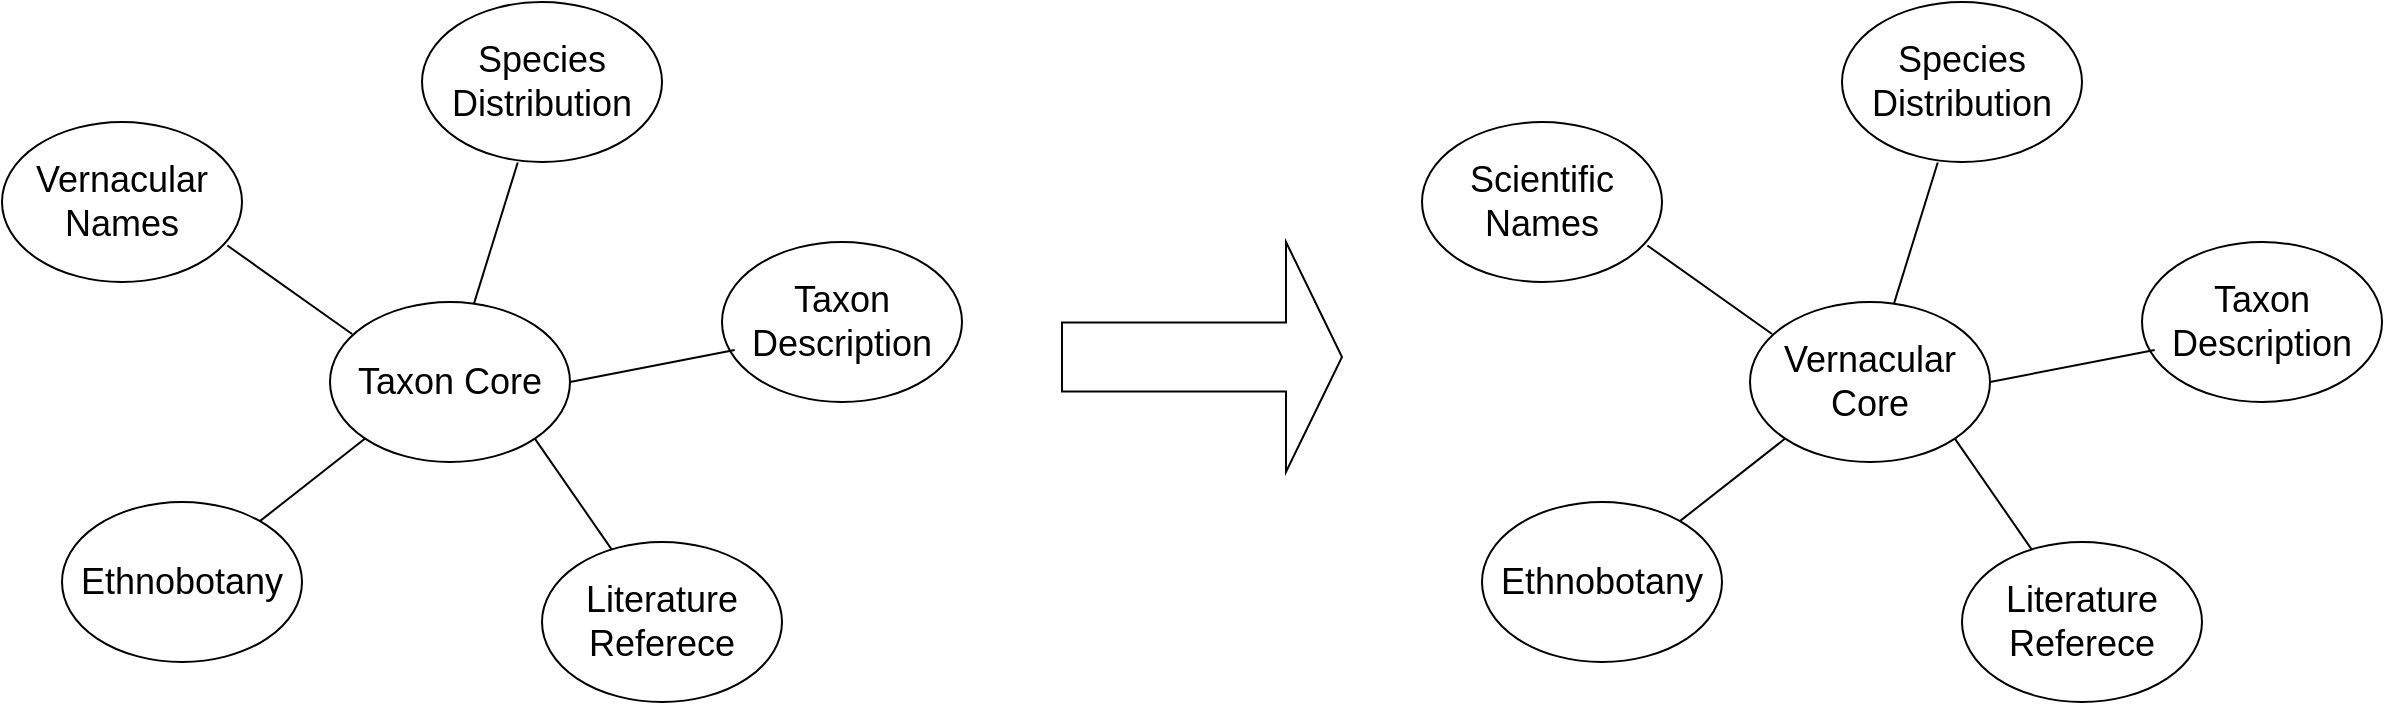 <mxfile version="26.0.16">
  <diagram name="Página-1" id="cCX5ZzwF9p0pDV1tlpZC">
    <mxGraphModel dx="1834" dy="1001" grid="1" gridSize="10" guides="1" tooltips="1" connect="1" arrows="1" fold="1" page="1" pageScale="1" pageWidth="827" pageHeight="1169" math="0" shadow="0">
      <root>
        <mxCell id="0" />
        <mxCell id="1" parent="0" />
        <mxCell id="zJrKeQWeIjgLpOODteeF-1" value="&lt;span style=&quot;font-size: 18px;&quot;&gt;Taxon Core&lt;/span&gt;" style="ellipse;whiteSpace=wrap;html=1;" vertex="1" parent="1">
          <mxGeometry x="404" y="255" width="120" height="80" as="geometry" />
        </mxCell>
        <mxCell id="zJrKeQWeIjgLpOODteeF-2" value="&lt;font style=&quot;font-size: 18px;&quot;&gt;Species&lt;br&gt;Distribution&lt;/font&gt;" style="ellipse;whiteSpace=wrap;html=1;" vertex="1" parent="1">
          <mxGeometry x="450" y="105" width="120" height="80" as="geometry" />
        </mxCell>
        <mxCell id="zJrKeQWeIjgLpOODteeF-3" value="&lt;span style=&quot;font-size: 18px;&quot;&gt;Taxon&lt;br&gt;Description&lt;/span&gt;" style="ellipse;whiteSpace=wrap;html=1;" vertex="1" parent="1">
          <mxGeometry x="600" y="225" width="120" height="80" as="geometry" />
        </mxCell>
        <mxCell id="zJrKeQWeIjgLpOODteeF-4" value="&lt;span style=&quot;font-size: 18px;&quot;&gt;Literature&lt;br&gt;Referece&lt;/span&gt;" style="ellipse;whiteSpace=wrap;html=1;" vertex="1" parent="1">
          <mxGeometry x="510" y="375" width="120" height="80" as="geometry" />
        </mxCell>
        <mxCell id="zJrKeQWeIjgLpOODteeF-5" value="&lt;span style=&quot;font-size: 18px;&quot;&gt;Ethnobotany&lt;/span&gt;" style="ellipse;whiteSpace=wrap;html=1;" vertex="1" parent="1">
          <mxGeometry x="270" y="355" width="120" height="80" as="geometry" />
        </mxCell>
        <mxCell id="zJrKeQWeIjgLpOODteeF-6" value="&lt;span style=&quot;font-size: 18px;&quot;&gt;Vernacular&lt;br&gt;Names&lt;/span&gt;" style="ellipse;whiteSpace=wrap;html=1;" vertex="1" parent="1">
          <mxGeometry x="240" y="165" width="120" height="80" as="geometry" />
        </mxCell>
        <mxCell id="zJrKeQWeIjgLpOODteeF-7" value="" style="endArrow=none;html=1;rounded=0;exitX=0.939;exitY=0.772;exitDx=0;exitDy=0;exitPerimeter=0;entryX=0.092;entryY=0.2;entryDx=0;entryDy=0;entryPerimeter=0;" edge="1" parent="1" source="zJrKeQWeIjgLpOODteeF-6" target="zJrKeQWeIjgLpOODteeF-1">
          <mxGeometry width="50" height="50" relative="1" as="geometry">
            <mxPoint x="500" y="445" as="sourcePoint" />
            <mxPoint x="410" y="285" as="targetPoint" />
          </mxGeometry>
        </mxCell>
        <mxCell id="zJrKeQWeIjgLpOODteeF-8" value="" style="endArrow=none;html=1;rounded=0;exitX=0;exitY=1;exitDx=0;exitDy=0;" edge="1" parent="1" source="zJrKeQWeIjgLpOODteeF-1" target="zJrKeQWeIjgLpOODteeF-5">
          <mxGeometry width="50" height="50" relative="1" as="geometry">
            <mxPoint x="500" y="445" as="sourcePoint" />
            <mxPoint x="422" y="385" as="targetPoint" />
          </mxGeometry>
        </mxCell>
        <mxCell id="zJrKeQWeIjgLpOODteeF-9" value="" style="endArrow=none;html=1;rounded=0;entryX=1;entryY=1;entryDx=0;entryDy=0;" edge="1" parent="1" source="zJrKeQWeIjgLpOODteeF-4" target="zJrKeQWeIjgLpOODteeF-1">
          <mxGeometry width="50" height="50" relative="1" as="geometry">
            <mxPoint x="500" y="445" as="sourcePoint" />
            <mxPoint x="510" y="335" as="targetPoint" />
          </mxGeometry>
        </mxCell>
        <mxCell id="zJrKeQWeIjgLpOODteeF-10" value="" style="endArrow=none;html=1;rounded=0;entryX=0.399;entryY=1.003;entryDx=0;entryDy=0;entryPerimeter=0;" edge="1" parent="1" source="zJrKeQWeIjgLpOODteeF-1" target="zJrKeQWeIjgLpOODteeF-2">
          <mxGeometry width="50" height="50" relative="1" as="geometry">
            <mxPoint x="500" y="445" as="sourcePoint" />
            <mxPoint x="550" y="395" as="targetPoint" />
          </mxGeometry>
        </mxCell>
        <mxCell id="zJrKeQWeIjgLpOODteeF-11" value="" style="endArrow=none;html=1;rounded=0;entryX=0.053;entryY=0.675;entryDx=0;entryDy=0;entryPerimeter=0;" edge="1" parent="1" target="zJrKeQWeIjgLpOODteeF-3">
          <mxGeometry width="50" height="50" relative="1" as="geometry">
            <mxPoint x="524" y="295" as="sourcePoint" />
            <mxPoint x="580" y="305" as="targetPoint" />
          </mxGeometry>
        </mxCell>
        <mxCell id="zJrKeQWeIjgLpOODteeF-12" value="&lt;font style=&quot;font-size: 18px;&quot;&gt;Vernacular&lt;br&gt;Core&lt;/font&gt;" style="ellipse;whiteSpace=wrap;html=1;" vertex="1" parent="1">
          <mxGeometry x="1114" y="255" width="120" height="80" as="geometry" />
        </mxCell>
        <mxCell id="zJrKeQWeIjgLpOODteeF-13" value="&lt;font style=&quot;font-size: 18px;&quot;&gt;Species&lt;br&gt;Distribution&lt;/font&gt;" style="ellipse;whiteSpace=wrap;html=1;" vertex="1" parent="1">
          <mxGeometry x="1160" y="105" width="120" height="80" as="geometry" />
        </mxCell>
        <mxCell id="zJrKeQWeIjgLpOODteeF-14" value="&lt;span style=&quot;font-size: 18px;&quot;&gt;Taxon&lt;br&gt;Description&lt;/span&gt;" style="ellipse;whiteSpace=wrap;html=1;" vertex="1" parent="1">
          <mxGeometry x="1310" y="225" width="120" height="80" as="geometry" />
        </mxCell>
        <mxCell id="zJrKeQWeIjgLpOODteeF-15" value="&lt;span style=&quot;font-size: 18px;&quot;&gt;Literature&lt;br&gt;Referece&lt;/span&gt;" style="ellipse;whiteSpace=wrap;html=1;" vertex="1" parent="1">
          <mxGeometry x="1220" y="375" width="120" height="80" as="geometry" />
        </mxCell>
        <mxCell id="zJrKeQWeIjgLpOODteeF-16" value="&lt;span style=&quot;font-size: 18px;&quot;&gt;Ethnobotany&lt;/span&gt;" style="ellipse;whiteSpace=wrap;html=1;" vertex="1" parent="1">
          <mxGeometry x="980" y="355" width="120" height="80" as="geometry" />
        </mxCell>
        <mxCell id="zJrKeQWeIjgLpOODteeF-17" value="&lt;span style=&quot;font-size: 18px;&quot;&gt;Scientific&lt;br&gt;Names&lt;/span&gt;" style="ellipse;whiteSpace=wrap;html=1;" vertex="1" parent="1">
          <mxGeometry x="950" y="165" width="120" height="80" as="geometry" />
        </mxCell>
        <mxCell id="zJrKeQWeIjgLpOODteeF-18" value="" style="endArrow=none;html=1;rounded=0;exitX=0.939;exitY=0.772;exitDx=0;exitDy=0;exitPerimeter=0;entryX=0.092;entryY=0.2;entryDx=0;entryDy=0;entryPerimeter=0;" edge="1" parent="1" source="zJrKeQWeIjgLpOODteeF-17" target="zJrKeQWeIjgLpOODteeF-12">
          <mxGeometry width="50" height="50" relative="1" as="geometry">
            <mxPoint x="1210" y="445" as="sourcePoint" />
            <mxPoint x="1120" y="285" as="targetPoint" />
          </mxGeometry>
        </mxCell>
        <mxCell id="zJrKeQWeIjgLpOODteeF-19" value="" style="endArrow=none;html=1;rounded=0;exitX=0;exitY=1;exitDx=0;exitDy=0;" edge="1" parent="1" source="zJrKeQWeIjgLpOODteeF-12" target="zJrKeQWeIjgLpOODteeF-16">
          <mxGeometry width="50" height="50" relative="1" as="geometry">
            <mxPoint x="1210" y="445" as="sourcePoint" />
            <mxPoint x="1132" y="385" as="targetPoint" />
          </mxGeometry>
        </mxCell>
        <mxCell id="zJrKeQWeIjgLpOODteeF-20" value="" style="endArrow=none;html=1;rounded=0;entryX=1;entryY=1;entryDx=0;entryDy=0;" edge="1" parent="1" source="zJrKeQWeIjgLpOODteeF-15" target="zJrKeQWeIjgLpOODteeF-12">
          <mxGeometry width="50" height="50" relative="1" as="geometry">
            <mxPoint x="1210" y="445" as="sourcePoint" />
            <mxPoint x="1220" y="335" as="targetPoint" />
          </mxGeometry>
        </mxCell>
        <mxCell id="zJrKeQWeIjgLpOODteeF-21" value="" style="endArrow=none;html=1;rounded=0;entryX=0.399;entryY=1.003;entryDx=0;entryDy=0;entryPerimeter=0;" edge="1" parent="1" source="zJrKeQWeIjgLpOODteeF-12" target="zJrKeQWeIjgLpOODteeF-13">
          <mxGeometry width="50" height="50" relative="1" as="geometry">
            <mxPoint x="1210" y="445" as="sourcePoint" />
            <mxPoint x="1260" y="395" as="targetPoint" />
          </mxGeometry>
        </mxCell>
        <mxCell id="zJrKeQWeIjgLpOODteeF-22" value="" style="endArrow=none;html=1;rounded=0;entryX=0.053;entryY=0.675;entryDx=0;entryDy=0;entryPerimeter=0;" edge="1" parent="1" target="zJrKeQWeIjgLpOODteeF-14">
          <mxGeometry width="50" height="50" relative="1" as="geometry">
            <mxPoint x="1234" y="295" as="sourcePoint" />
            <mxPoint x="1290" y="305" as="targetPoint" />
          </mxGeometry>
        </mxCell>
        <mxCell id="zJrKeQWeIjgLpOODteeF-24" value="" style="shape=singleArrow;whiteSpace=wrap;html=1;" vertex="1" parent="1">
          <mxGeometry x="770" y="225" width="140" height="115" as="geometry" />
        </mxCell>
      </root>
    </mxGraphModel>
  </diagram>
</mxfile>
